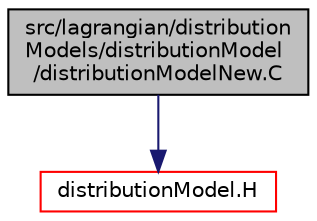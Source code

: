 digraph "src/lagrangian/distributionModels/distributionModel/distributionModelNew.C"
{
  bgcolor="transparent";
  edge [fontname="Helvetica",fontsize="10",labelfontname="Helvetica",labelfontsize="10"];
  node [fontname="Helvetica",fontsize="10",shape=record];
  Node1 [label="src/lagrangian/distribution\lModels/distributionModel\l/distributionModelNew.C",height=0.2,width=0.4,color="black", fillcolor="grey75", style="filled", fontcolor="black"];
  Node1 -> Node2 [color="midnightblue",fontsize="10",style="solid",fontname="Helvetica"];
  Node2 [label="distributionModel.H",height=0.2,width=0.4,color="red",URL="$a06679.html"];
}
